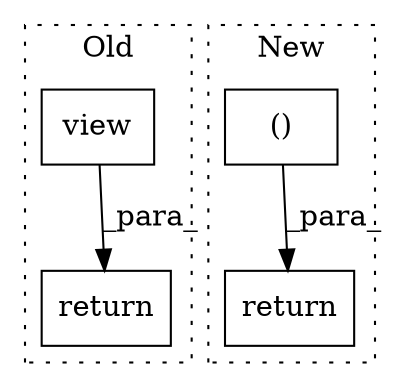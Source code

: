 digraph G {
subgraph cluster0 {
1 [label="view" a="32" s="24176,24183" l="5,1" shape="box"];
3 [label="return" a="41" s="24111" l="12" shape="box"];
label = "Old";
style="dotted";
}
subgraph cluster1 {
2 [label="return" a="41" s="24284" l="12" shape="box"];
4 [label="()" a="106" s="24296" l="106" shape="box"];
label = "New";
style="dotted";
}
1 -> 3 [label="_para_"];
4 -> 2 [label="_para_"];
}